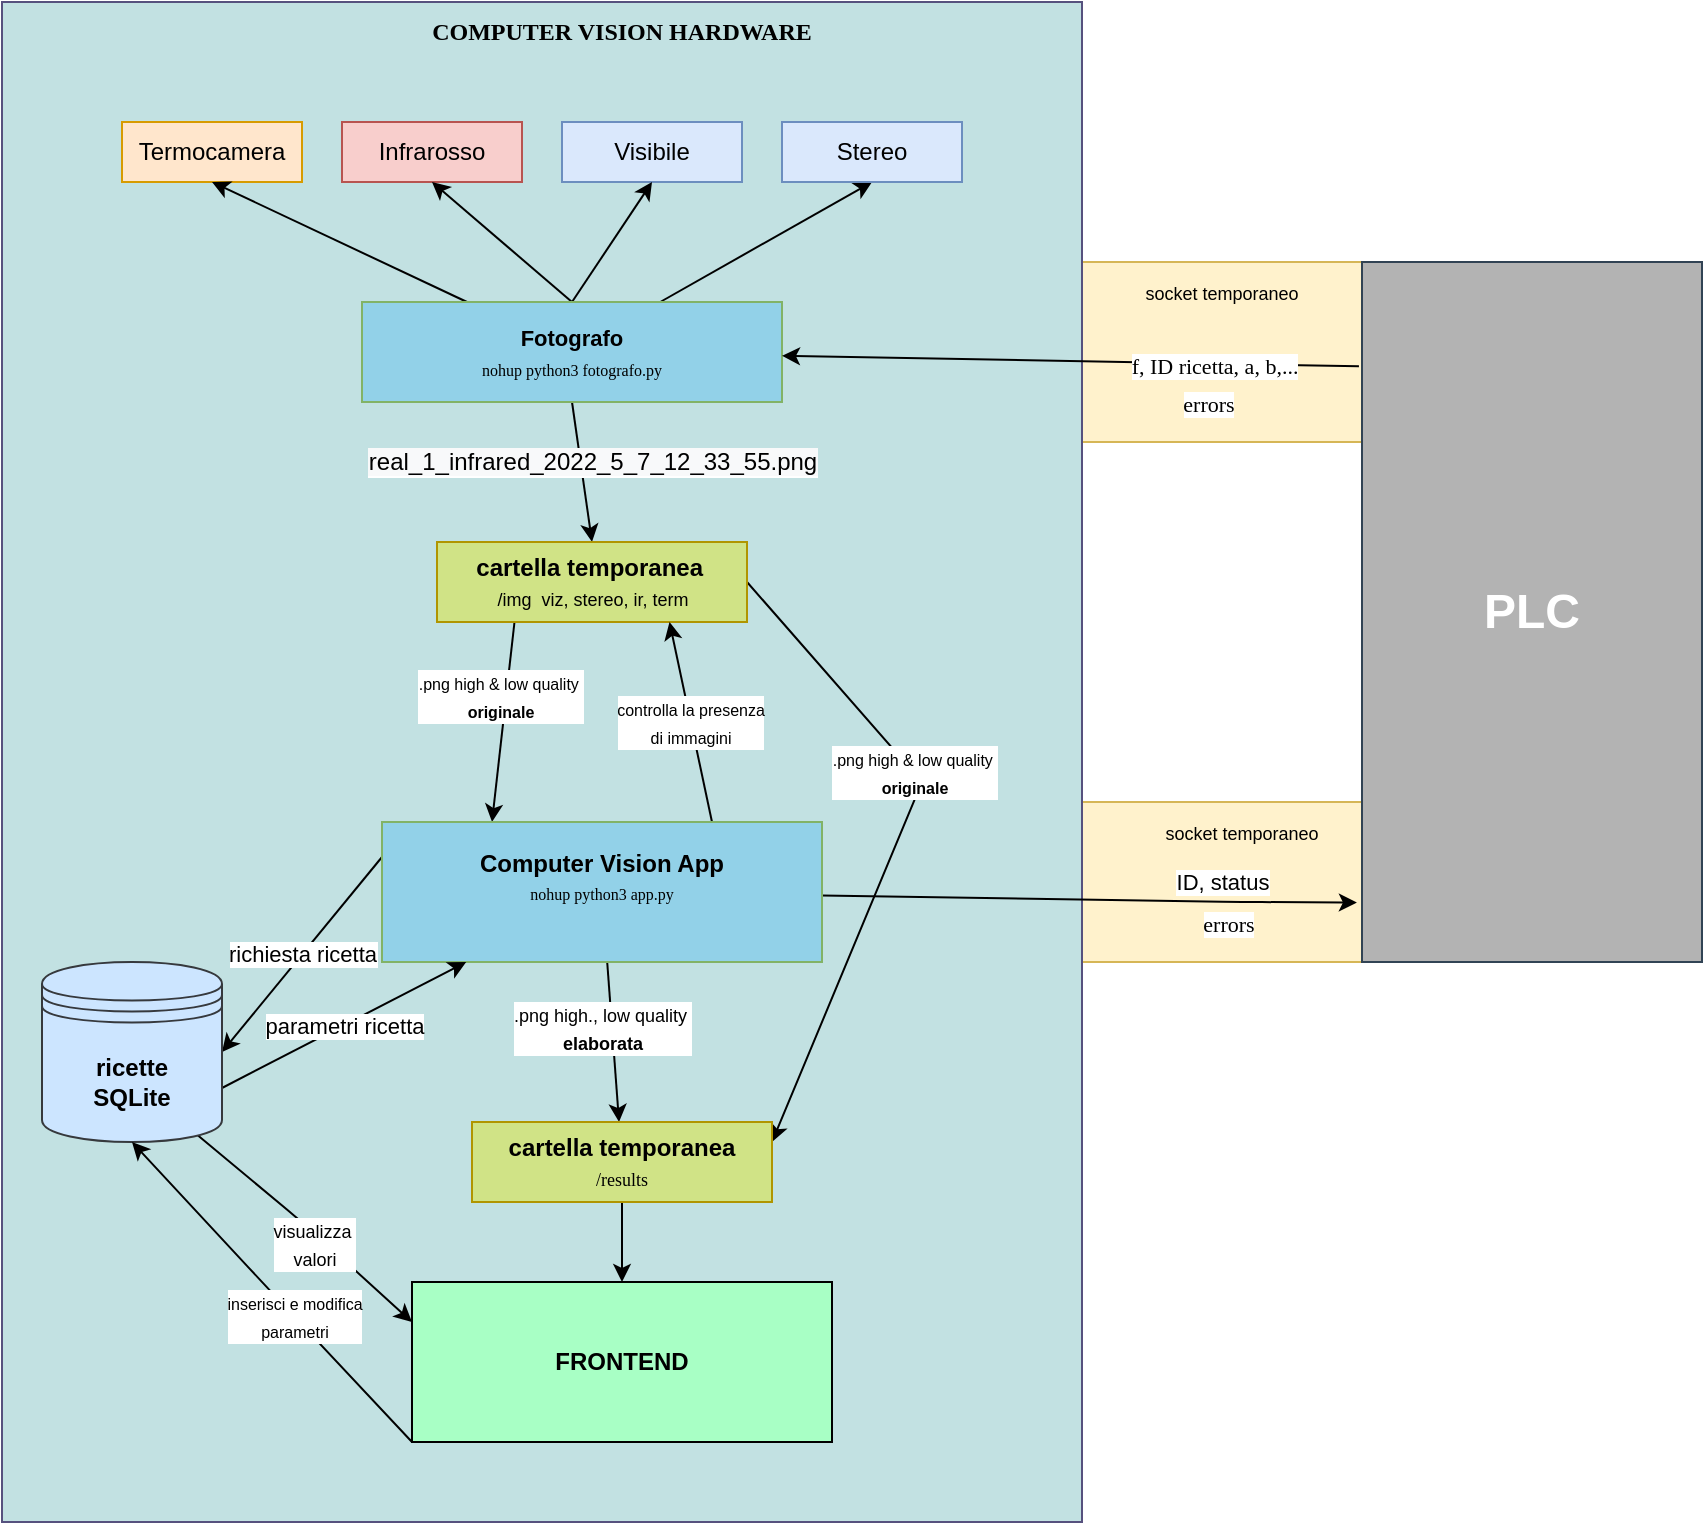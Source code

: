 <mxfile>
    <diagram id="VuwWoVwdQ7wxu-HWb0Wh" name="sistema completo 3">
        <mxGraphModel dx="1096" dy="438" grid="0" gridSize="10" guides="1" tooltips="1" connect="1" arrows="1" fold="1" page="0" pageScale="1" pageWidth="827" pageHeight="1169" math="0" shadow="0">
            <root>
                <mxCell id="0"/>
                <mxCell id="1" parent="0"/>
                <mxCell id="41" value="" style="rounded=0;whiteSpace=wrap;html=1;fillColor=#fff2cc;strokeColor=#d6b656;" parent="1" vertex="1">
                    <mxGeometry x="540" y="480" width="150" height="80" as="geometry"/>
                </mxCell>
                <mxCell id="38" value="" style="rounded=0;whiteSpace=wrap;html=1;fillColor=#fff2cc;strokeColor=#d6b656;" parent="1" vertex="1">
                    <mxGeometry x="540" y="210" width="140" height="90" as="geometry"/>
                </mxCell>
                <mxCell id="35" value="" style="rounded=0;whiteSpace=wrap;html=1;fillColor=#C2E1E2;strokeColor=#56517e;" parent="1" vertex="1">
                    <mxGeometry y="80" width="540" height="760" as="geometry"/>
                </mxCell>
                <mxCell id="2" value="Termocamera" style="rounded=0;whiteSpace=wrap;html=1;fillColor=#ffe6cc;strokeColor=#d79b00;" parent="1" vertex="1">
                    <mxGeometry x="60" y="140" width="90" height="30" as="geometry"/>
                </mxCell>
                <mxCell id="3" value="Infrarosso" style="rounded=0;whiteSpace=wrap;html=1;fillColor=#f8cecc;strokeColor=#b85450;" parent="1" vertex="1">
                    <mxGeometry x="170" y="140" width="90" height="30" as="geometry"/>
                </mxCell>
                <mxCell id="4" value="Visibile" style="rounded=0;whiteSpace=wrap;html=1;fillColor=#dae8fc;strokeColor=#6c8ebf;" parent="1" vertex="1">
                    <mxGeometry x="280" y="140" width="90" height="30" as="geometry"/>
                </mxCell>
                <mxCell id="15" style="edgeStyle=none;html=1;exitX=0.5;exitY=1;exitDx=0;exitDy=0;entryX=0.5;entryY=0;entryDx=0;entryDy=0;" parent="1" source="5" target="14" edge="1">
                    <mxGeometry relative="1" as="geometry"/>
                </mxCell>
                <mxCell id="31" value="&lt;span style=&quot;font-size: 12px ; background-color: rgb(248 , 249 , 250)&quot;&gt;real_1_infrared_2022_5_7_12_33_55.png&lt;/span&gt;" style="edgeLabel;html=1;align=center;verticalAlign=middle;resizable=0;points=[];" parent="15" vertex="1" connectable="0">
                    <mxGeometry x="-0.343" y="2" relative="1" as="geometry">
                        <mxPoint x="5" y="7" as="offset"/>
                    </mxGeometry>
                </mxCell>
                <mxCell id="57" style="edgeStyle=none;html=1;exitX=0.5;exitY=0;exitDx=0;exitDy=0;entryX=0.5;entryY=1;entryDx=0;entryDy=0;fontFamily=Verdana;fontSize=24;fillColor=#E8ECFF;" parent="1" source="5" target="4" edge="1">
                    <mxGeometry relative="1" as="geometry"/>
                </mxCell>
                <mxCell id="58" style="edgeStyle=none;html=1;entryX=0.5;entryY=1;entryDx=0;entryDy=0;fontFamily=Verdana;fontSize=24;fillColor=#E8ECFF;" parent="1" source="5" target="54" edge="1">
                    <mxGeometry relative="1" as="geometry"/>
                </mxCell>
                <mxCell id="59" style="edgeStyle=none;html=1;exitX=0.5;exitY=0;exitDx=0;exitDy=0;fontFamily=Verdana;fontSize=24;fillColor=#E8ECFF;entryX=0.5;entryY=1;entryDx=0;entryDy=0;" parent="1" source="5" target="3" edge="1">
                    <mxGeometry relative="1" as="geometry"/>
                </mxCell>
                <mxCell id="60" style="edgeStyle=none;html=1;exitX=0.25;exitY=0;exitDx=0;exitDy=0;fontFamily=Verdana;fontSize=24;fillColor=#E8ECFF;entryX=0.5;entryY=1;entryDx=0;entryDy=0;" parent="1" source="5" target="2" edge="1">
                    <mxGeometry relative="1" as="geometry"/>
                </mxCell>
                <mxCell id="5" value="&lt;font style=&quot;font-size: 11px&quot;&gt;&lt;b&gt;Fotografo&lt;/b&gt;&lt;br&gt;&lt;/font&gt;&lt;font style=&quot;font-size: 8px&quot; face=&quot;Verdana&quot;&gt;nohup python3 fotografo.py&lt;/font&gt;" style="rounded=0;whiteSpace=wrap;html=1;fillColor=#92D1E8;strokeColor=#82b366;" parent="1" vertex="1">
                    <mxGeometry x="180" y="230" width="210" height="50" as="geometry"/>
                </mxCell>
                <mxCell id="11" style="edgeStyle=none;html=1;exitX=-0.009;exitY=0.149;exitDx=0;exitDy=0;exitPerimeter=0;" parent="1" source="10" target="5" edge="1">
                    <mxGeometry relative="1" as="geometry"/>
                </mxCell>
                <mxCell id="12" value="&lt;span style=&quot;font-weight: normal&quot;&gt;&lt;font face=&quot;Verdana&quot;&gt;f, ID ricetta, a, b,...&lt;/font&gt;&lt;/span&gt;" style="edgeLabel;html=1;align=center;verticalAlign=middle;resizable=0;points=[];fontStyle=1" parent="11" vertex="1" connectable="0">
                    <mxGeometry x="-0.168" y="-2" relative="1" as="geometry">
                        <mxPoint x="47" y="4" as="offset"/>
                    </mxGeometry>
                </mxCell>
                <mxCell id="10" value="&lt;font style=&quot;font-size: 24px&quot;&gt;PLC&lt;/font&gt;" style="rounded=0;whiteSpace=wrap;html=1;fillColor=#B3B3B3;fontColor=#ffffff;strokeColor=#314354;fontStyle=1" parent="1" vertex="1">
                    <mxGeometry x="680" y="210" width="170" height="350" as="geometry"/>
                </mxCell>
                <mxCell id="20" style="edgeStyle=none;html=1;exitX=0.25;exitY=1;exitDx=0;exitDy=0;entryX=0.25;entryY=0;entryDx=0;entryDy=0;" parent="1" source="14" target="17" edge="1">
                    <mxGeometry relative="1" as="geometry"/>
                </mxCell>
                <mxCell id="22" value="&lt;font style=&quot;font-size: 8px&quot;&gt;.png high &amp;amp;&amp;nbsp;low&amp;nbsp;quality&amp;nbsp;&lt;br&gt;&lt;b&gt;originale&lt;/b&gt;&lt;/font&gt;" style="edgeLabel;html=1;align=center;verticalAlign=middle;resizable=0;points=[];" parent="20" vertex="1" connectable="0">
                    <mxGeometry x="-0.259" y="-3" relative="1" as="geometry">
                        <mxPoint as="offset"/>
                    </mxGeometry>
                </mxCell>
                <mxCell id="53" style="edgeStyle=none;html=1;exitX=1;exitY=0.5;exitDx=0;exitDy=0;entryX=1;entryY=0.25;entryDx=0;entryDy=0;fontFamily=Verdana;fontSize=9;fillColor=#E8ECFF;" parent="1" source="14" target="26" edge="1">
                    <mxGeometry relative="1" as="geometry">
                        <Array as="points">
                            <mxPoint x="460" y="470"/>
                        </Array>
                    </mxGeometry>
                </mxCell>
                <mxCell id="14" value="cartella temporanea&amp;nbsp;&lt;br&gt;&lt;span style=&quot;font-weight: normal&quot;&gt;&lt;font style=&quot;font-size: 9px&quot;&gt;/img&amp;nbsp; viz, stereo, ir, term&lt;/font&gt;&lt;/span&gt;" style="rounded=0;whiteSpace=wrap;html=1;fillColor=#D0E386;fontColor=#000000;strokeColor=#B09500;fontStyle=1" parent="1" vertex="1">
                    <mxGeometry x="217.5" y="350" width="155" height="40" as="geometry"/>
                </mxCell>
                <mxCell id="19" value="&lt;font style=&quot;font-size: 8px&quot;&gt;controlla la presenza &lt;br&gt;di immagini&lt;/font&gt;" style="edgeStyle=none;html=1;exitX=0.75;exitY=0;exitDx=0;exitDy=0;entryX=0.75;entryY=1;entryDx=0;entryDy=0;" parent="1" source="17" target="14" edge="1">
                    <mxGeometry relative="1" as="geometry"/>
                </mxCell>
                <mxCell id="24" style="edgeStyle=none;html=1;entryX=-0.015;entryY=0.915;entryDx=0;entryDy=0;entryPerimeter=0;" parent="1" source="17" target="10" edge="1">
                    <mxGeometry relative="1" as="geometry">
                        <Array as="points">
                            <mxPoint x="620" y="530"/>
                        </Array>
                    </mxGeometry>
                </mxCell>
                <mxCell id="25" value="&lt;span style=&quot;font-weight: normal&quot;&gt;ID, status&lt;/span&gt;" style="edgeLabel;html=1;align=center;verticalAlign=middle;resizable=0;points=[];fontStyle=1" parent="24" vertex="1" connectable="0">
                    <mxGeometry x="-0.392" y="-1" relative="1" as="geometry">
                        <mxPoint x="118" y="-9" as="offset"/>
                    </mxGeometry>
                </mxCell>
                <mxCell id="29" style="edgeStyle=none;html=1;" parent="1" source="17" target="26" edge="1">
                    <mxGeometry relative="1" as="geometry"/>
                </mxCell>
                <mxCell id="30" value="&lt;font style=&quot;font-size: 9px&quot;&gt;.png high., low quality&amp;nbsp;&lt;br&gt;&lt;b&gt;elaborata&lt;/b&gt;&lt;/font&gt;" style="edgeLabel;html=1;align=center;verticalAlign=middle;resizable=0;points=[];fontStyle=0" parent="29" vertex="1" connectable="0">
                    <mxGeometry x="-0.182" y="-4" relative="1" as="geometry">
                        <mxPoint x="-1" as="offset"/>
                    </mxGeometry>
                </mxCell>
                <mxCell id="Amh03UeG707Rp0Mfh3sM-51" value="richiesta ricetta" style="edgeStyle=none;html=1;exitX=0;exitY=0.25;exitDx=0;exitDy=0;entryX=1;entryY=0.5;entryDx=0;entryDy=0;" parent="1" source="17" target="Amh03UeG707Rp0Mfh3sM-50" edge="1">
                    <mxGeometry relative="1" as="geometry"/>
                </mxCell>
                <mxCell id="17" value="&lt;b&gt;Computer Vision App&lt;br&gt;&lt;/b&gt;&lt;font style=&quot;font-size: 8px&quot; face=&quot;Verdana&quot;&gt;nohup python3 app.py&lt;br&gt;&lt;/font&gt;&lt;b&gt;&lt;br&gt;&lt;/b&gt;" style="rounded=0;whiteSpace=wrap;html=1;fillColor=#92D1E8;strokeColor=#82b366;" parent="1" vertex="1">
                    <mxGeometry x="190" y="490" width="220" height="70" as="geometry"/>
                </mxCell>
                <mxCell id="Amh03UeG707Rp0Mfh3sM-54" style="edgeStyle=none;html=1;exitX=0.5;exitY=1;exitDx=0;exitDy=0;entryX=0.5;entryY=0;entryDx=0;entryDy=0;" parent="1" source="26" target="Amh03UeG707Rp0Mfh3sM-53" edge="1">
                    <mxGeometry relative="1" as="geometry"/>
                </mxCell>
                <mxCell id="26" value="cartella temporanea&lt;br&gt;&lt;span style=&quot;font-weight: normal&quot;&gt;&lt;font face=&quot;Verdana&quot; style=&quot;font-size: 9px&quot;&gt;/results&lt;/font&gt;&lt;/span&gt;" style="rounded=0;whiteSpace=wrap;html=1;fillColor=#D0E386;fontColor=#000000;strokeColor=#B09500;fontStyle=1" parent="1" vertex="1">
                    <mxGeometry x="235" y="640" width="150" height="40" as="geometry"/>
                </mxCell>
                <mxCell id="37" value="&lt;font face=&quot;Verdana&quot;&gt;COMPUTER VISION HARDWARE&lt;/font&gt;" style="text;html=1;strokeColor=none;fillColor=none;align=center;verticalAlign=middle;whiteSpace=wrap;rounded=0;fontStyle=1" parent="1" vertex="1">
                    <mxGeometry x="190" y="80" width="240" height="30" as="geometry"/>
                </mxCell>
                <mxCell id="49" value="&lt;font style=&quot;font-size: 9px ; font-weight: normal&quot;&gt;socket temporaneo&lt;/font&gt;" style="text;html=1;strokeColor=none;fillColor=none;align=center;verticalAlign=middle;whiteSpace=wrap;rounded=0;fontStyle=1" parent="1" vertex="1">
                    <mxGeometry x="560" y="480" width="120" height="30" as="geometry"/>
                </mxCell>
                <mxCell id="Amh03UeG707Rp0Mfh3sM-52" value="parametri ricetta" style="edgeStyle=none;html=1;exitX=1;exitY=0.7;exitDx=0;exitDy=0;" parent="1" source="Amh03UeG707Rp0Mfh3sM-50" target="17" edge="1">
                    <mxGeometry relative="1" as="geometry"/>
                </mxCell>
                <mxCell id="Amh03UeG707Rp0Mfh3sM-56" value="&lt;font style=&quot;font-size: 9px&quot;&gt;visualizza&amp;nbsp;&lt;br&gt;valori&lt;/font&gt;" style="edgeStyle=none;html=1;exitX=0.85;exitY=0.95;exitDx=0;exitDy=0;exitPerimeter=0;entryX=0;entryY=0.25;entryDx=0;entryDy=0;" parent="1" source="Amh03UeG707Rp0Mfh3sM-50" target="Amh03UeG707Rp0Mfh3sM-53" edge="1">
                    <mxGeometry x="0.132" y="-4" relative="1" as="geometry">
                        <Array as="points">
                            <mxPoint x="150" y="690"/>
                        </Array>
                        <mxPoint as="offset"/>
                    </mxGeometry>
                </mxCell>
                <mxCell id="Amh03UeG707Rp0Mfh3sM-50" value="ricette&lt;br&gt;SQLite" style="shape=datastore;whiteSpace=wrap;html=1;fillColor=#cce5ff;strokeColor=#36393d;fontStyle=1" parent="1" vertex="1">
                    <mxGeometry x="20" y="560" width="90" height="90" as="geometry"/>
                </mxCell>
                <mxCell id="Amh03UeG707Rp0Mfh3sM-55" value="&lt;font style=&quot;font-size: 8px&quot;&gt;inserisci e modifica &lt;br&gt;parametri&lt;/font&gt;" style="edgeStyle=none;html=1;exitX=0;exitY=1;exitDx=0;exitDy=0;entryX=0.5;entryY=1;entryDx=0;entryDy=0;fillColor=#E8ECFF;" parent="1" source="Amh03UeG707Rp0Mfh3sM-53" target="Amh03UeG707Rp0Mfh3sM-50" edge="1">
                    <mxGeometry x="-0.16" relative="1" as="geometry">
                        <Array as="points">
                            <mxPoint x="130" y="720"/>
                        </Array>
                        <mxPoint as="offset"/>
                    </mxGeometry>
                </mxCell>
                <mxCell id="Amh03UeG707Rp0Mfh3sM-53" value="&lt;b&gt;FRONTEND&lt;/b&gt;" style="rounded=0;whiteSpace=wrap;html=1;fillColor=#A8FFC5;" parent="1" vertex="1">
                    <mxGeometry x="205" y="720" width="210" height="80" as="geometry"/>
                </mxCell>
                <mxCell id="50" value="&lt;font style=&quot;font-size: 9px&quot;&gt;socket temporaneo&lt;/font&gt;" style="text;html=1;strokeColor=none;fillColor=none;align=center;verticalAlign=middle;whiteSpace=wrap;rounded=0;fontStyle=0" parent="1" vertex="1">
                    <mxGeometry x="564" y="210" width="92" height="30" as="geometry"/>
                </mxCell>
                <mxCell id="51" value="&lt;span style=&quot;font-weight: normal&quot;&gt;&lt;font face=&quot;Verdana&quot;&gt;errors&lt;/font&gt;&lt;/span&gt;" style="edgeLabel;html=1;align=center;verticalAlign=middle;resizable=0;points=[];fontStyle=1" parent="1" vertex="1" connectable="0">
                    <mxGeometry x="590.003" y="319.996" as="geometry">
                        <mxPoint x="13" y="-39" as="offset"/>
                    </mxGeometry>
                </mxCell>
                <mxCell id="52" value="&lt;font style=&quot;font-size: 8px&quot;&gt;.png high &amp;amp;&amp;nbsp;low&amp;nbsp;quality&amp;nbsp;&lt;br&gt;&lt;b&gt;originale&lt;/b&gt;&lt;/font&gt;" style="edgeLabel;html=1;align=center;verticalAlign=middle;resizable=0;points=[];" parent="1" vertex="1" connectable="0">
                    <mxGeometry x="455.996" y="465.001" as="geometry"/>
                </mxCell>
                <mxCell id="54" value="Stereo" style="rounded=0;whiteSpace=wrap;html=1;fillColor=#dae8fc;strokeColor=#6c8ebf;" parent="1" vertex="1">
                    <mxGeometry x="390" y="140" width="90" height="30" as="geometry"/>
                </mxCell>
                <mxCell id="61" value="&lt;span style=&quot;font-weight: normal&quot;&gt;&lt;font face=&quot;Verdana&quot;&gt;errors&lt;/font&gt;&lt;/span&gt;" style="edgeLabel;html=1;align=center;verticalAlign=middle;resizable=0;points=[];fontStyle=1" parent="1" vertex="1" connectable="0">
                    <mxGeometry x="600.003" y="579.996" as="geometry">
                        <mxPoint x="13" y="-39" as="offset"/>
                    </mxGeometry>
                </mxCell>
            </root>
        </mxGraphModel>
    </diagram>
</mxfile>